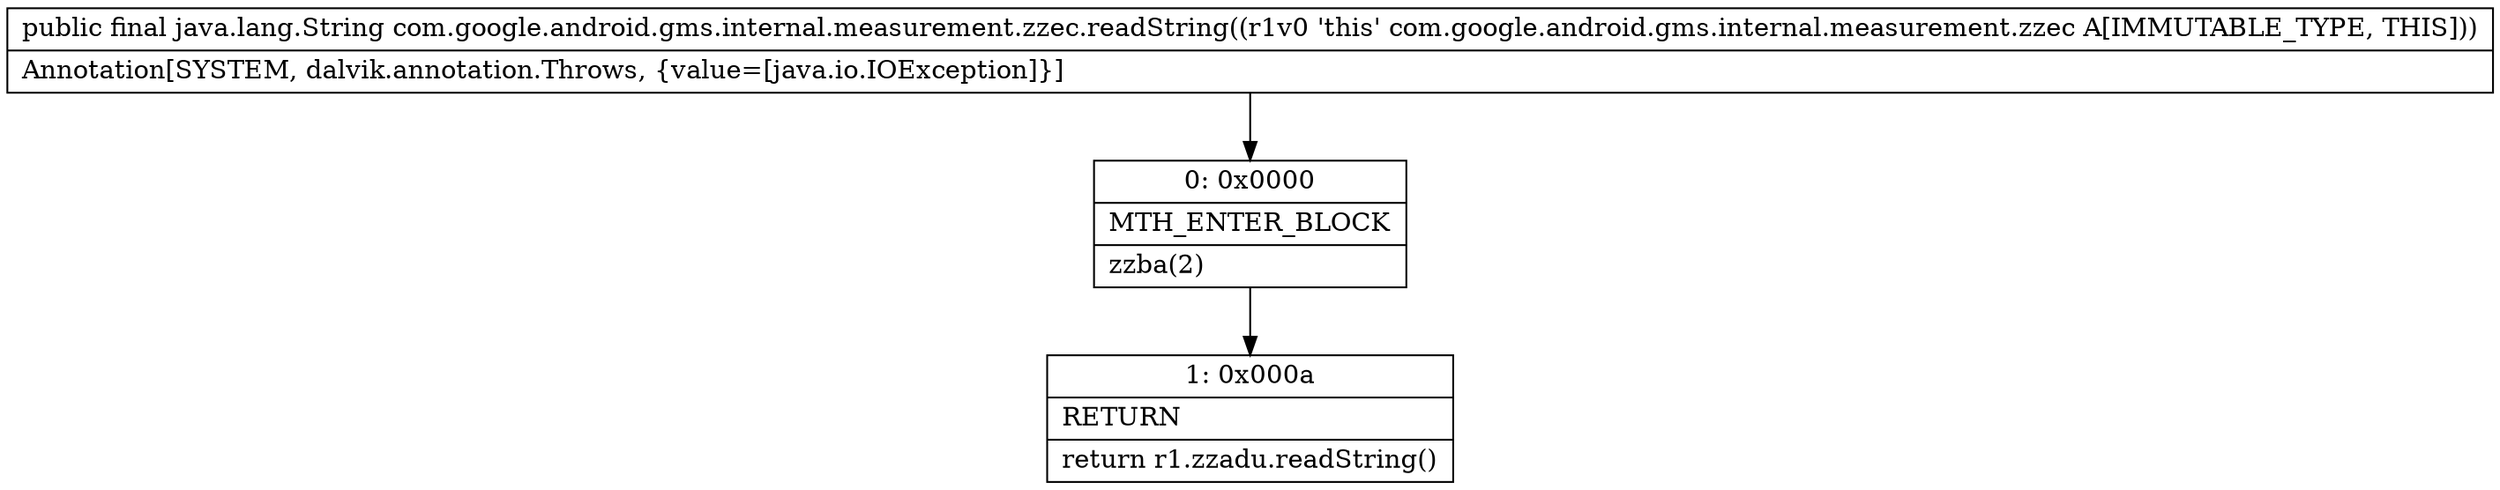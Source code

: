 digraph "CFG forcom.google.android.gms.internal.measurement.zzec.readString()Ljava\/lang\/String;" {
Node_0 [shape=record,label="{0\:\ 0x0000|MTH_ENTER_BLOCK\l|zzba(2)\l}"];
Node_1 [shape=record,label="{1\:\ 0x000a|RETURN\l|return r1.zzadu.readString()\l}"];
MethodNode[shape=record,label="{public final java.lang.String com.google.android.gms.internal.measurement.zzec.readString((r1v0 'this' com.google.android.gms.internal.measurement.zzec A[IMMUTABLE_TYPE, THIS]))  | Annotation[SYSTEM, dalvik.annotation.Throws, \{value=[java.io.IOException]\}]\l}"];
MethodNode -> Node_0;
Node_0 -> Node_1;
}

